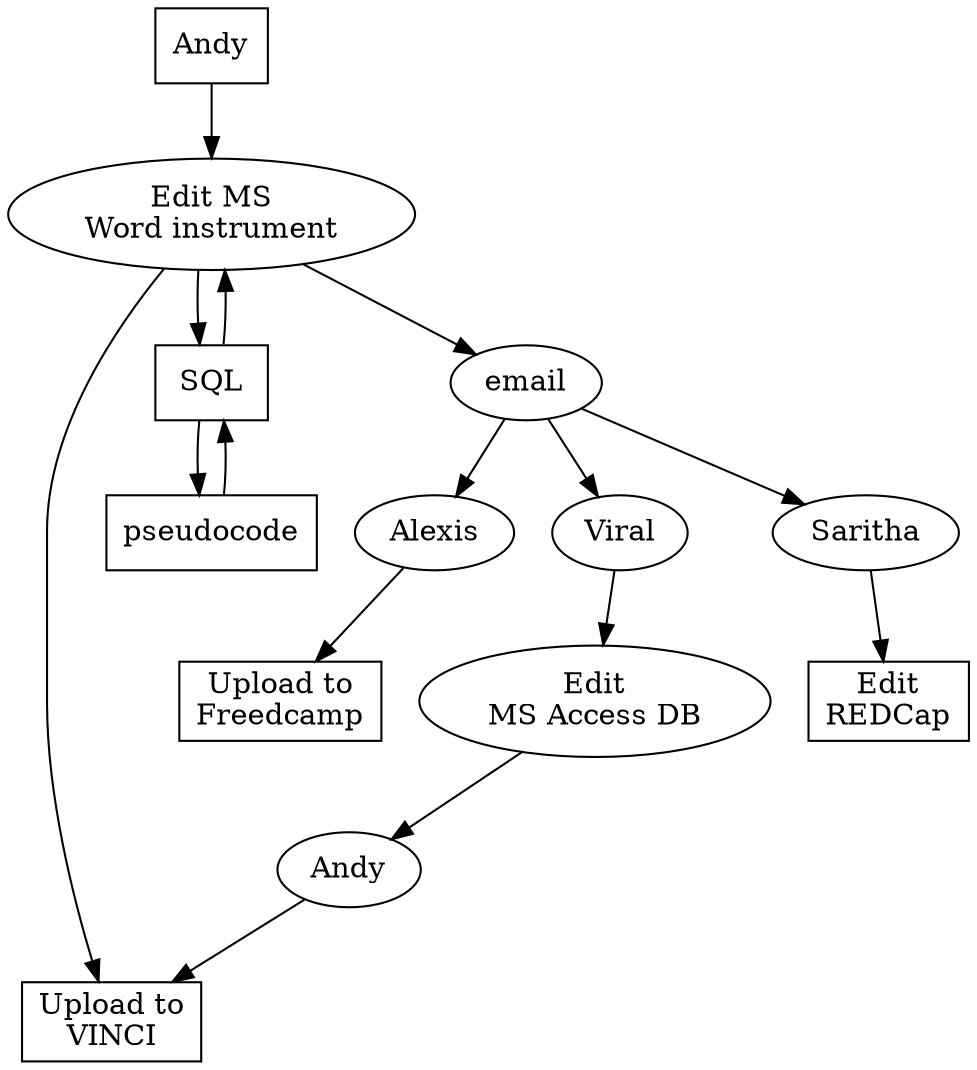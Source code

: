 digraph{

docx[label="Edit MS\nWord instrument"]
accdb[label="Edit\nMS Access DB"]
vinci[label="Upload to\nVINCI" shape="rectangle"]
freed[label="Upload to\nFreedcamp" shape="rectangle"]
REDCap [label="Edit\nREDCap" shape="rectangle"]
a1[label="Andy" shape="rectangle"]
SQL[shape="rectangle"]
pseudocode[shape="rectangle"]

SQL -> docx
docx -> SQL

pseudocode -> SQL
SQL -> pseudocode

a1 -> docx -> email

email -> Alexis -> freed
email -> Viral -> accdb -> Andy -> vinci
email -> Saritha -> REDCap

docx -> vinci

}
